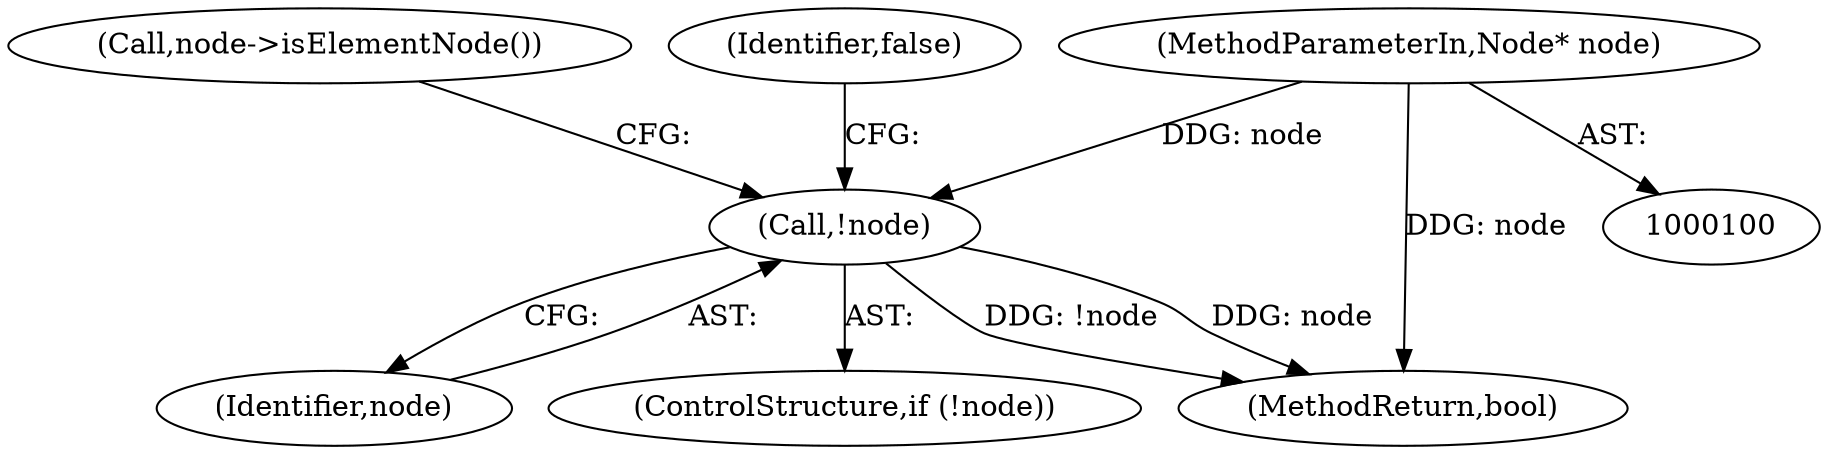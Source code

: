 digraph "0_Chrome_d27468a832d5316884bd02f459cbf493697fd7e1_27@pointer" {
"1000101" [label="(MethodParameterIn,Node* node)"];
"1000104" [label="(Call,!node)"];
"1000105" [label="(Identifier,node)"];
"1000103" [label="(ControlStructure,if (!node))"];
"1000101" [label="(MethodParameterIn,Node* node)"];
"1000110" [label="(Call,node->isElementNode())"];
"1000107" [label="(Identifier,false)"];
"1000104" [label="(Call,!node)"];
"1000118" [label="(MethodReturn,bool)"];
"1000101" -> "1000100"  [label="AST: "];
"1000101" -> "1000118"  [label="DDG: node"];
"1000101" -> "1000104"  [label="DDG: node"];
"1000104" -> "1000103"  [label="AST: "];
"1000104" -> "1000105"  [label="CFG: "];
"1000105" -> "1000104"  [label="AST: "];
"1000107" -> "1000104"  [label="CFG: "];
"1000110" -> "1000104"  [label="CFG: "];
"1000104" -> "1000118"  [label="DDG: !node"];
"1000104" -> "1000118"  [label="DDG: node"];
}
